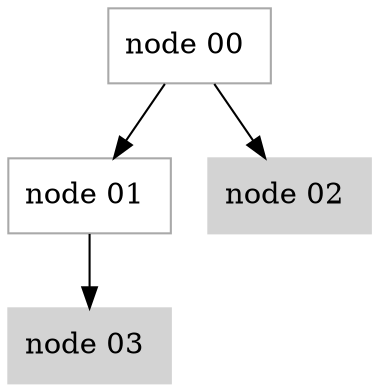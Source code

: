 digraph G {
	node [color=darkgray fontcolor=black shape=box style=solid]
	"node 00 "
	node [color=darkgray fontcolor=black shape=box style=solid]
	"node 01 "
	node [color=lightgray fontcolor=black shape=box style=filled]
	"node 02 "
	node [color=lightgray fontcolor=black shape=box style=filled]
	"node 03 "
	"node 00 " -> "node 02 "
	"node 00 " -> "node 01 "
	"node 01 " -> "node 03 "
}
